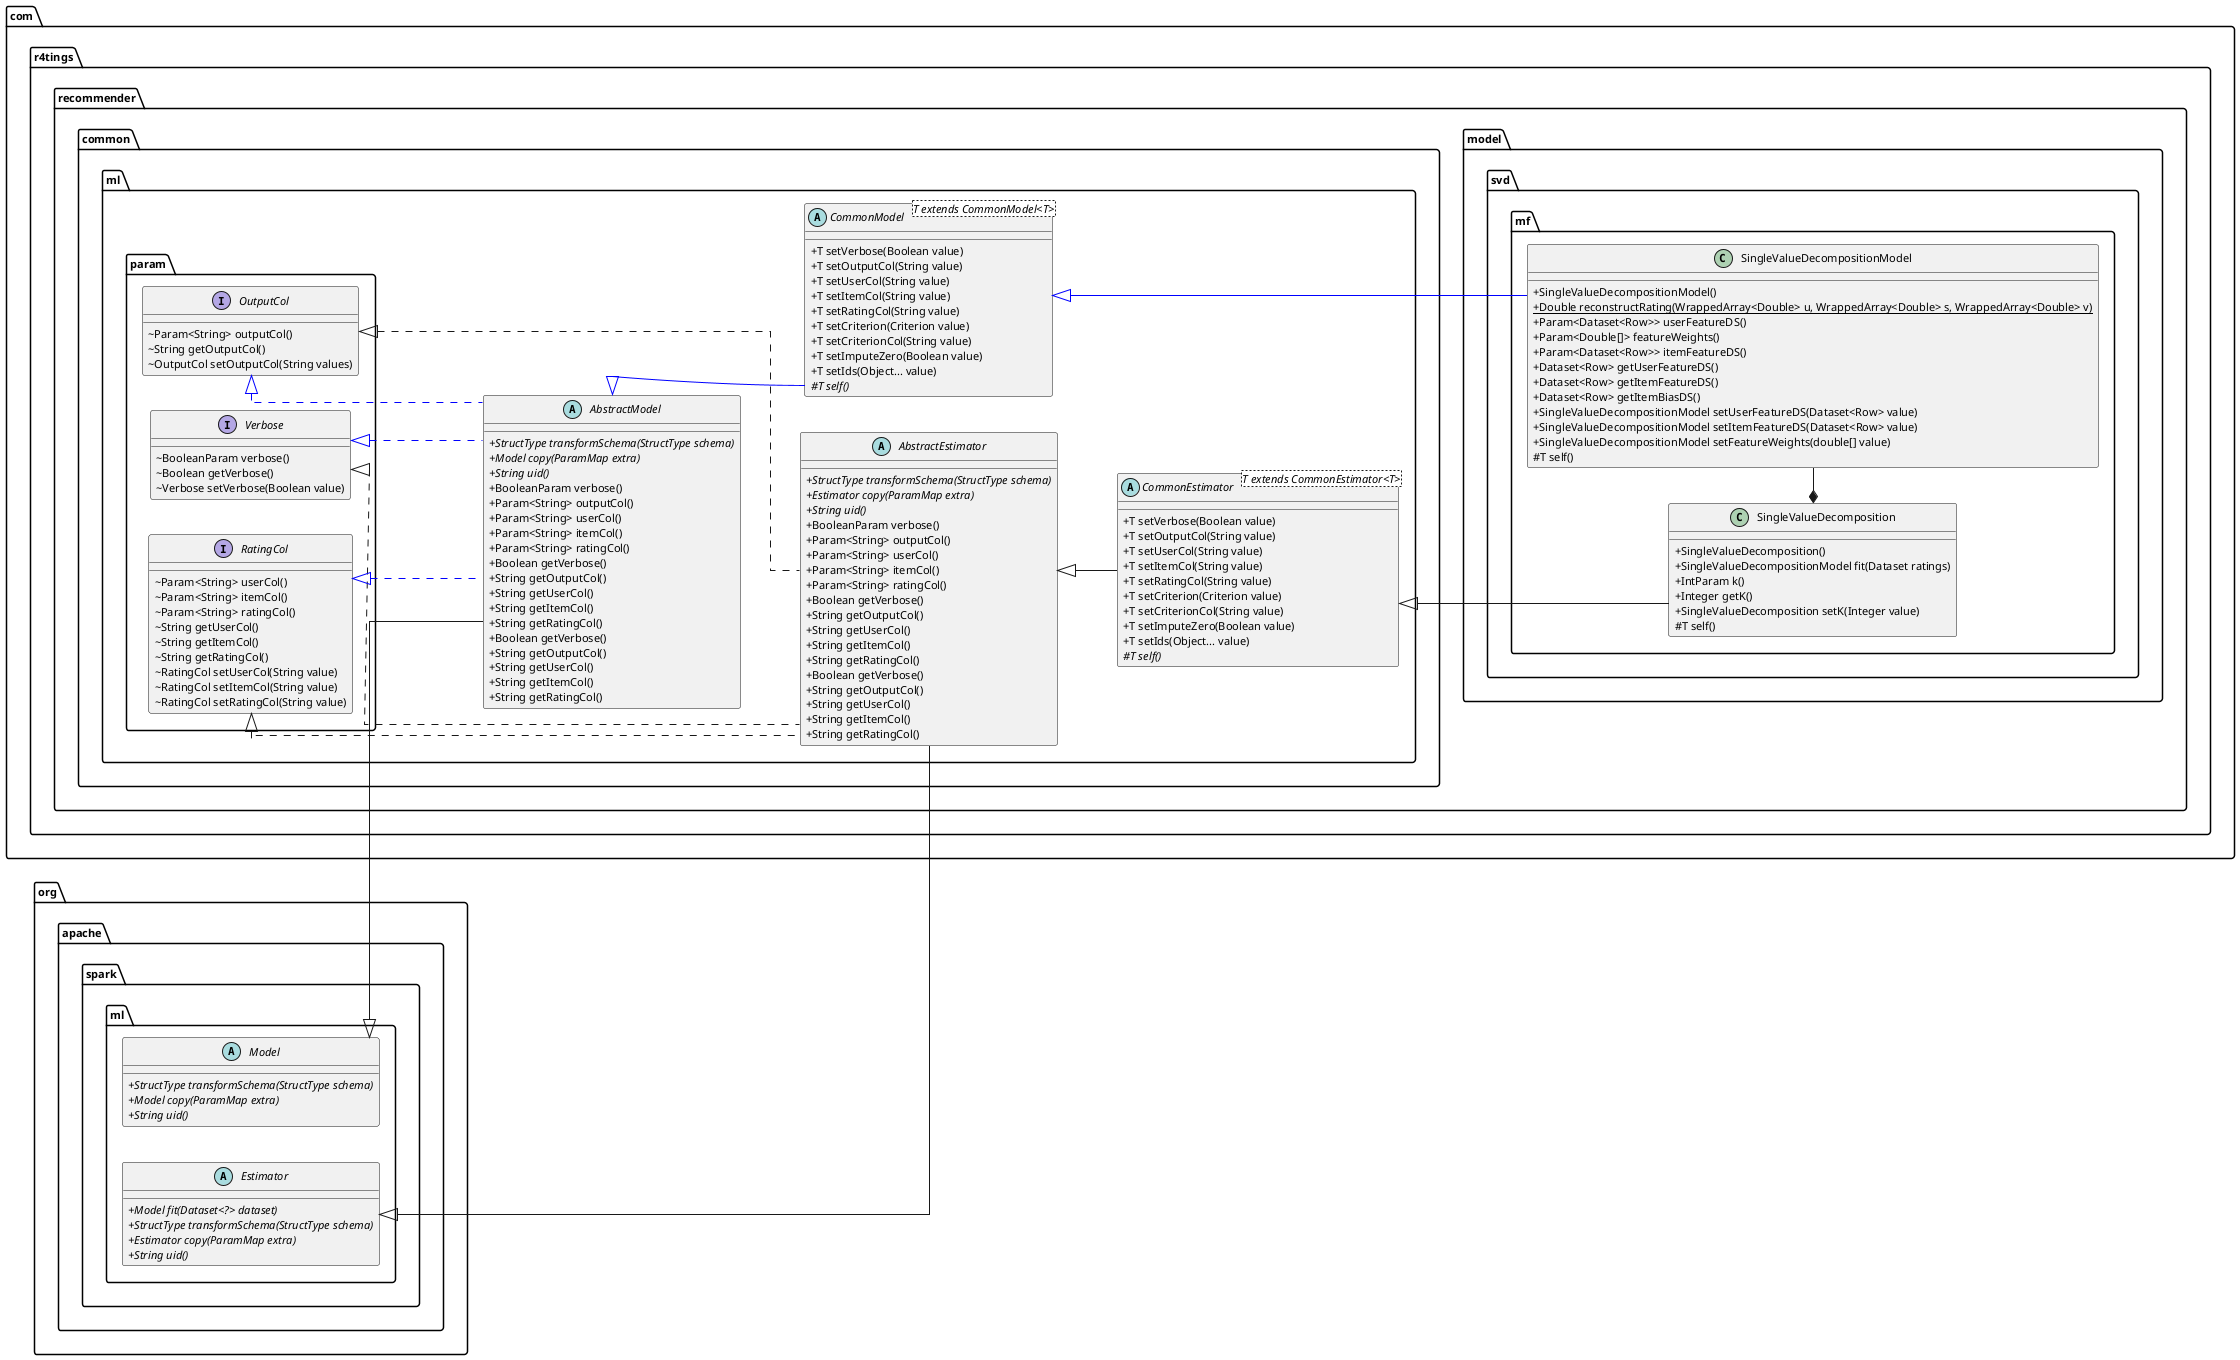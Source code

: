 @startuml

scale 1

skinparam defaultFontName "D2Coding ligature"
skinparam defaultFontSize 11
skinparam shadowing false
skinparam classAttributeIconSize 0

skinparam linetype ortho
left to right direction

package org.apache.spark.ml {
    abstract class Estimator{
        + {abstract} Model fit(Dataset<?> dataset)
        + {abstract} StructType transformSchema(StructType schema)
        + {abstract} Estimator copy(ParamMap extra)
        + {abstract} String uid()
    }
    abstract class Model{
        + {abstract} StructType transformSchema(StructType schema)
        + {abstract} Model copy(ParamMap extra)
        + {abstract} String uid()
    }
}

Estimator .[hidden]left. Model


package com.r4tings.recommender.common.ml.param {
    interface Verbose{
        ~ BooleanParam verbose()
        ~ Boolean getVerbose()
        ~ Verbose setVerbose(Boolean value)
    }
    interface OutputCol{
        ~ Param<String> outputCol()
        ~ String getOutputCol()
        ~ OutputCol setOutputCol(String values)
    }
    interface RatingCol{
        ~ Param<String> userCol()
        ~ Param<String> itemCol()
        ~ Param<String> ratingCol()
        ~ String getUserCol()
        ~ String getItemCol()
        ~ String getRatingCol()
        ~ RatingCol setUserCol(String value)
        ~ RatingCol setItemCol(String value)
        ~ RatingCol setRatingCol(String value)
    }
}

 '  Verbose .[hidden]left. OutputCol
 '  OutputCol .[hidden]left. RatingCol
   'RatingCol .[hidden]left. Estimator


package com.r4tings.recommender.common.ml {

    abstract class AbstractEstimator{
        + {abstract} StructType transformSchema(StructType schema)
        + {abstract} Estimator copy(ParamMap extra)
        + {abstract} String uid()
        + BooleanParam verbose()
        + Param<String> outputCol()
        + Param<String> userCol()
        + Param<String> itemCol()
        + Param<String> ratingCol()
        + Boolean getVerbose()
        + String getOutputCol()
        + String getUserCol()
        + String getItemCol()
        + String getRatingCol()
        + Boolean getVerbose()
        + String getOutputCol()
        + String getUserCol()
        + String getItemCol()
        + String getRatingCol()
    }
    abstract class AbstractModel{
        + {abstract} StructType transformSchema(StructType schema)
        + {abstract} Model copy(ParamMap extra)
        + {abstract} String uid()
        + BooleanParam verbose()
        + Param<String> outputCol()
        + Param<String> userCol()
        + Param<String> itemCol()
        + Param<String> ratingCol()
        + Boolean getVerbose()
        + String getOutputCol()
        + String getUserCol()
        + String getItemCol()
        + String getRatingCol()
        + Boolean getVerbose()
        + String getOutputCol()
        + String getUserCol()
        + String getItemCol()
        + String getRatingCol()
    }
    abstract class CommonEstimator<T extends CommonEstimator<T>>{
        + T setVerbose(Boolean value)
        + T setOutputCol(String value)
        + T setUserCol(String value)
        + T setItemCol(String value)
        + T setRatingCol(String value)
        + T setCriterion(Criterion value)
        + T setCriterionCol(String value)
        + T setImputeZero(Boolean value)
        + T setIds(Object... value)
        # {abstract} T self()
    }
    abstract class CommonModel<T extends CommonModel<T>>{
        + T setVerbose(Boolean value)
        + T setOutputCol(String value)
        + T setUserCol(String value)
        + T setItemCol(String value)
        + T setRatingCol(String value)
        + T setCriterion(Criterion value)
        + T setCriterionCol(String value)
        + T setImputeZero(Boolean value)
        + T setIds(Object... value)
        # {abstract} T self()
    }


}

   'AbstractEstimator .[hidden]left. AbstractModel

' CommonEstimator .[hidden]right. CommonModel
'  Estimator .[hidden]down. AbstractEstimator
'  AbstractEstimator .[hidden]up. Estimator

   Estimator .[hidden]down.. AbstractEstimator
   'Model .[hidden]. AbstractModel

Estimator <|-- AbstractEstimator
Model <|-- AbstractModel


Verbose <|... AbstractEstimator
OutputCol <|.. AbstractEstimator
RatingCol <|.. AbstractEstimator


Estimator .[hidden]down. AbstractEstimator
Model .[hidden]down. AbstractModel


Verbose <|.[#blue]. AbstractModel
OutputCol <|.[#blue]. AbstractModel
RatingCol <|.[#blue]. AbstractModel


AbstractEstimator <|-- CommonEstimator
AbstractModel <|-[#blue]- CommonModel



package com.r4tings.recommender.model.svd.mf {
    class SingleValueDecomposition{
        + SingleValueDecomposition()
        + SingleValueDecompositionModel fit(Dataset ratings)
        + IntParam k()
        + Integer getK()
        + SingleValueDecomposition setK(Integer value)
        # T self()
    }
    class SingleValueDecompositionModel{
        + SingleValueDecompositionModel()
        + {static} Double reconstructRating(WrappedArray<Double> u, WrappedArray<Double> s, WrappedArray<Double> v)
        + Param<Dataset<Row>> userFeatureDS()
        + Param<Double[]> featureWeights()
        + Param<Dataset<Row>> itemFeatureDS()
        + Dataset<Row> getUserFeatureDS()
        + Dataset<Row> getItemFeatureDS()
        + Dataset<Row> getItemBiasDS()
        + SingleValueDecompositionModel setUserFeatureDS(Dataset<Row> value)
        + SingleValueDecompositionModel setItemFeatureDS(Dataset<Row> value)
        + SingleValueDecompositionModel setFeatureWeights(double[] value)
        # T self()
    }

}

CommonEstimator <|-- SingleValueDecomposition

CommonEstimator .[hidden]. SingleValueDecomposition

'SimpleMeanRatingBaseline .[hidden]left. GeneralMeanRatingBaseline


CommonModel .[hidden]. SingleValueDecomposition

CommonModel <|-[#blue]- SingleValueDecompositionModel



SingleValueDecomposition *-right- SingleValueDecompositionModel


 '   Estimator <|-down- AbstractEstimator
 '   Model <|-down- AbstractModel

'  CommonEstimator <|-left- SimpleMeanRatingBaseline
'  CommonEstimator <|-left- GeneralMeanRatingBaseline
'  CommonModel <|-left- MeanRatingBaselineModel


   ' Verbose <|.left. AbstractEstimator
   ' OutputCol <|.. AbstractEstimator
   ' RatingCol <|.. AbstractEstimator



@enduml
